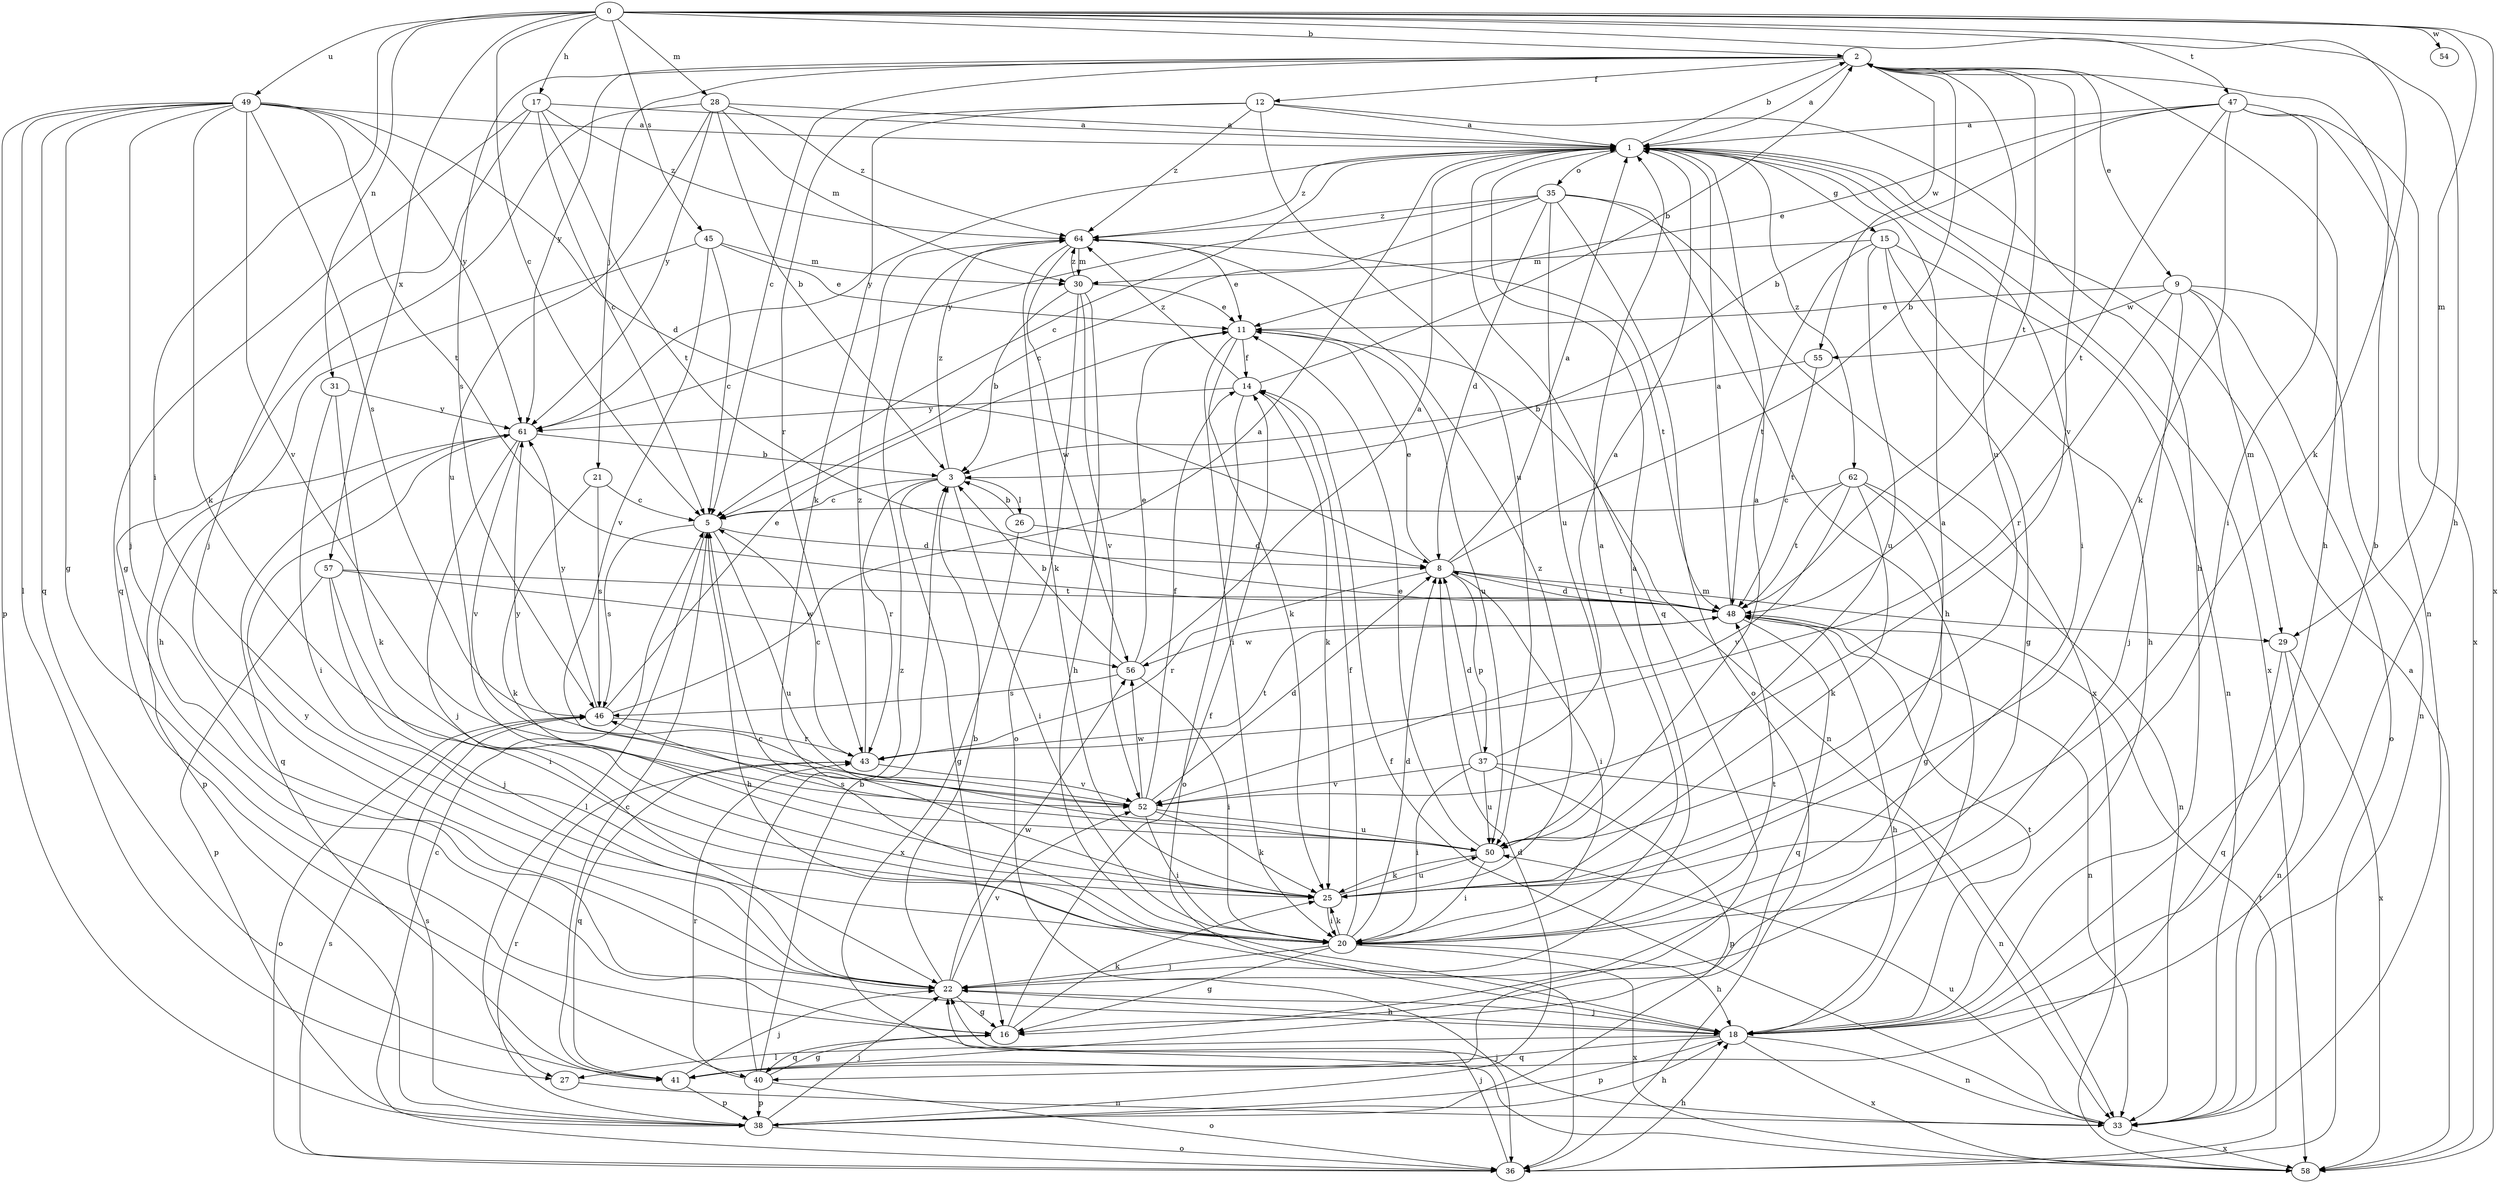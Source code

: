 strict digraph  {
0;
1;
2;
3;
5;
8;
9;
11;
12;
14;
15;
16;
17;
18;
20;
21;
22;
25;
26;
27;
28;
29;
30;
31;
33;
35;
36;
37;
38;
40;
41;
43;
45;
46;
47;
48;
49;
50;
52;
54;
55;
56;
57;
58;
61;
62;
64;
0 -> 2  [label=b];
0 -> 5  [label=c];
0 -> 17  [label=h];
0 -> 18  [label=h];
0 -> 20  [label=i];
0 -> 25  [label=k];
0 -> 28  [label=m];
0 -> 29  [label=m];
0 -> 31  [label=n];
0 -> 45  [label=s];
0 -> 47  [label=t];
0 -> 49  [label=u];
0 -> 54  [label=w];
0 -> 57  [label=x];
0 -> 58  [label=x];
1 -> 2  [label=b];
1 -> 5  [label=c];
1 -> 15  [label=g];
1 -> 20  [label=i];
1 -> 35  [label=o];
1 -> 40  [label=q];
1 -> 58  [label=x];
1 -> 61  [label=y];
1 -> 62  [label=z];
1 -> 64  [label=z];
2 -> 1  [label=a];
2 -> 5  [label=c];
2 -> 9  [label=e];
2 -> 12  [label=f];
2 -> 18  [label=h];
2 -> 21  [label=j];
2 -> 46  [label=s];
2 -> 48  [label=t];
2 -> 50  [label=u];
2 -> 52  [label=v];
2 -> 55  [label=w];
2 -> 61  [label=y];
3 -> 5  [label=c];
3 -> 16  [label=g];
3 -> 20  [label=i];
3 -> 26  [label=l];
3 -> 43  [label=r];
3 -> 64  [label=z];
5 -> 8  [label=d];
5 -> 18  [label=h];
5 -> 27  [label=l];
5 -> 46  [label=s];
5 -> 50  [label=u];
8 -> 1  [label=a];
8 -> 2  [label=b];
8 -> 11  [label=e];
8 -> 20  [label=i];
8 -> 29  [label=m];
8 -> 37  [label=p];
8 -> 43  [label=r];
8 -> 48  [label=t];
9 -> 11  [label=e];
9 -> 22  [label=j];
9 -> 29  [label=m];
9 -> 33  [label=n];
9 -> 36  [label=o];
9 -> 43  [label=r];
9 -> 55  [label=w];
11 -> 14  [label=f];
11 -> 20  [label=i];
11 -> 25  [label=k];
11 -> 33  [label=n];
11 -> 50  [label=u];
12 -> 1  [label=a];
12 -> 18  [label=h];
12 -> 25  [label=k];
12 -> 43  [label=r];
12 -> 50  [label=u];
12 -> 64  [label=z];
14 -> 2  [label=b];
14 -> 25  [label=k];
14 -> 36  [label=o];
14 -> 61  [label=y];
14 -> 64  [label=z];
15 -> 16  [label=g];
15 -> 18  [label=h];
15 -> 30  [label=m];
15 -> 33  [label=n];
15 -> 48  [label=t];
15 -> 50  [label=u];
16 -> 14  [label=f];
16 -> 25  [label=k];
16 -> 40  [label=q];
17 -> 1  [label=a];
17 -> 5  [label=c];
17 -> 22  [label=j];
17 -> 40  [label=q];
17 -> 48  [label=t];
17 -> 64  [label=z];
18 -> 2  [label=b];
18 -> 22  [label=j];
18 -> 27  [label=l];
18 -> 33  [label=n];
18 -> 38  [label=p];
18 -> 41  [label=q];
18 -> 48  [label=t];
18 -> 58  [label=x];
20 -> 1  [label=a];
20 -> 5  [label=c];
20 -> 8  [label=d];
20 -> 14  [label=f];
20 -> 16  [label=g];
20 -> 18  [label=h];
20 -> 22  [label=j];
20 -> 25  [label=k];
20 -> 48  [label=t];
20 -> 58  [label=x];
21 -> 5  [label=c];
21 -> 25  [label=k];
21 -> 46  [label=s];
22 -> 1  [label=a];
22 -> 3  [label=b];
22 -> 16  [label=g];
22 -> 18  [label=h];
22 -> 52  [label=v];
22 -> 56  [label=w];
22 -> 61  [label=y];
25 -> 1  [label=a];
25 -> 20  [label=i];
25 -> 50  [label=u];
25 -> 64  [label=z];
26 -> 3  [label=b];
26 -> 8  [label=d];
26 -> 58  [label=x];
27 -> 33  [label=n];
28 -> 1  [label=a];
28 -> 3  [label=b];
28 -> 16  [label=g];
28 -> 30  [label=m];
28 -> 50  [label=u];
28 -> 61  [label=y];
28 -> 64  [label=z];
29 -> 33  [label=n];
29 -> 41  [label=q];
29 -> 58  [label=x];
30 -> 3  [label=b];
30 -> 11  [label=e];
30 -> 18  [label=h];
30 -> 36  [label=o];
30 -> 52  [label=v];
30 -> 64  [label=z];
31 -> 20  [label=i];
31 -> 25  [label=k];
31 -> 61  [label=y];
33 -> 14  [label=f];
33 -> 22  [label=j];
33 -> 50  [label=u];
33 -> 58  [label=x];
35 -> 5  [label=c];
35 -> 8  [label=d];
35 -> 18  [label=h];
35 -> 36  [label=o];
35 -> 50  [label=u];
35 -> 58  [label=x];
35 -> 61  [label=y];
35 -> 64  [label=z];
36 -> 5  [label=c];
36 -> 18  [label=h];
36 -> 22  [label=j];
36 -> 46  [label=s];
36 -> 48  [label=t];
37 -> 1  [label=a];
37 -> 8  [label=d];
37 -> 20  [label=i];
37 -> 33  [label=n];
37 -> 38  [label=p];
37 -> 50  [label=u];
37 -> 52  [label=v];
38 -> 8  [label=d];
38 -> 18  [label=h];
38 -> 22  [label=j];
38 -> 36  [label=o];
38 -> 43  [label=r];
38 -> 46  [label=s];
40 -> 3  [label=b];
40 -> 16  [label=g];
40 -> 36  [label=o];
40 -> 38  [label=p];
40 -> 43  [label=r];
40 -> 64  [label=z];
41 -> 5  [label=c];
41 -> 22  [label=j];
41 -> 38  [label=p];
43 -> 5  [label=c];
43 -> 41  [label=q];
43 -> 48  [label=t];
43 -> 52  [label=v];
43 -> 64  [label=z];
45 -> 5  [label=c];
45 -> 11  [label=e];
45 -> 18  [label=h];
45 -> 30  [label=m];
45 -> 52  [label=v];
46 -> 1  [label=a];
46 -> 11  [label=e];
46 -> 36  [label=o];
46 -> 43  [label=r];
46 -> 61  [label=y];
47 -> 1  [label=a];
47 -> 3  [label=b];
47 -> 11  [label=e];
47 -> 20  [label=i];
47 -> 25  [label=k];
47 -> 33  [label=n];
47 -> 48  [label=t];
47 -> 58  [label=x];
48 -> 1  [label=a];
48 -> 8  [label=d];
48 -> 18  [label=h];
48 -> 33  [label=n];
48 -> 41  [label=q];
48 -> 56  [label=w];
49 -> 1  [label=a];
49 -> 8  [label=d];
49 -> 16  [label=g];
49 -> 22  [label=j];
49 -> 25  [label=k];
49 -> 27  [label=l];
49 -> 38  [label=p];
49 -> 41  [label=q];
49 -> 46  [label=s];
49 -> 48  [label=t];
49 -> 52  [label=v];
49 -> 61  [label=y];
50 -> 1  [label=a];
50 -> 11  [label=e];
50 -> 20  [label=i];
50 -> 25  [label=k];
50 -> 46  [label=s];
52 -> 8  [label=d];
52 -> 14  [label=f];
52 -> 20  [label=i];
52 -> 25  [label=k];
52 -> 50  [label=u];
52 -> 56  [label=w];
52 -> 61  [label=y];
55 -> 3  [label=b];
55 -> 48  [label=t];
56 -> 1  [label=a];
56 -> 3  [label=b];
56 -> 11  [label=e];
56 -> 20  [label=i];
56 -> 46  [label=s];
57 -> 20  [label=i];
57 -> 22  [label=j];
57 -> 38  [label=p];
57 -> 48  [label=t];
57 -> 56  [label=w];
58 -> 1  [label=a];
61 -> 3  [label=b];
61 -> 22  [label=j];
61 -> 38  [label=p];
61 -> 41  [label=q];
61 -> 52  [label=v];
62 -> 5  [label=c];
62 -> 16  [label=g];
62 -> 25  [label=k];
62 -> 33  [label=n];
62 -> 48  [label=t];
62 -> 52  [label=v];
64 -> 11  [label=e];
64 -> 25  [label=k];
64 -> 30  [label=m];
64 -> 48  [label=t];
64 -> 56  [label=w];
}
